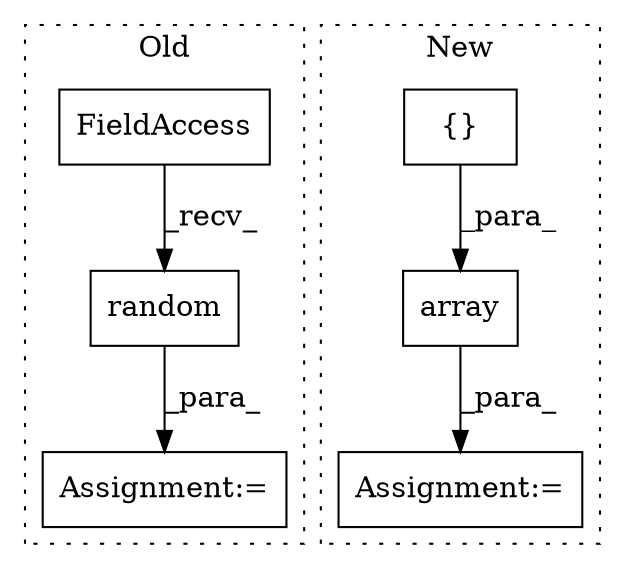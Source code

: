 digraph G {
subgraph cluster0 {
1 [label="random" a="32" s="14029,14048" l="7,1" shape="box"];
4 [label="FieldAccess" a="22" s="14016" l="12" shape="box"];
6 [label="Assignment:=" a="7" s="14353" l="1" shape="box"];
label = "Old";
style="dotted";
}
subgraph cluster1 {
2 [label="array" a="32" s="9717,9773" l="6,1" shape="box"];
3 [label="{}" a="4" s="9732,9772" l="1,1" shape="box"];
5 [label="Assignment:=" a="7" s="10077" l="1" shape="box"];
label = "New";
style="dotted";
}
1 -> 6 [label="_para_"];
2 -> 5 [label="_para_"];
3 -> 2 [label="_para_"];
4 -> 1 [label="_recv_"];
}